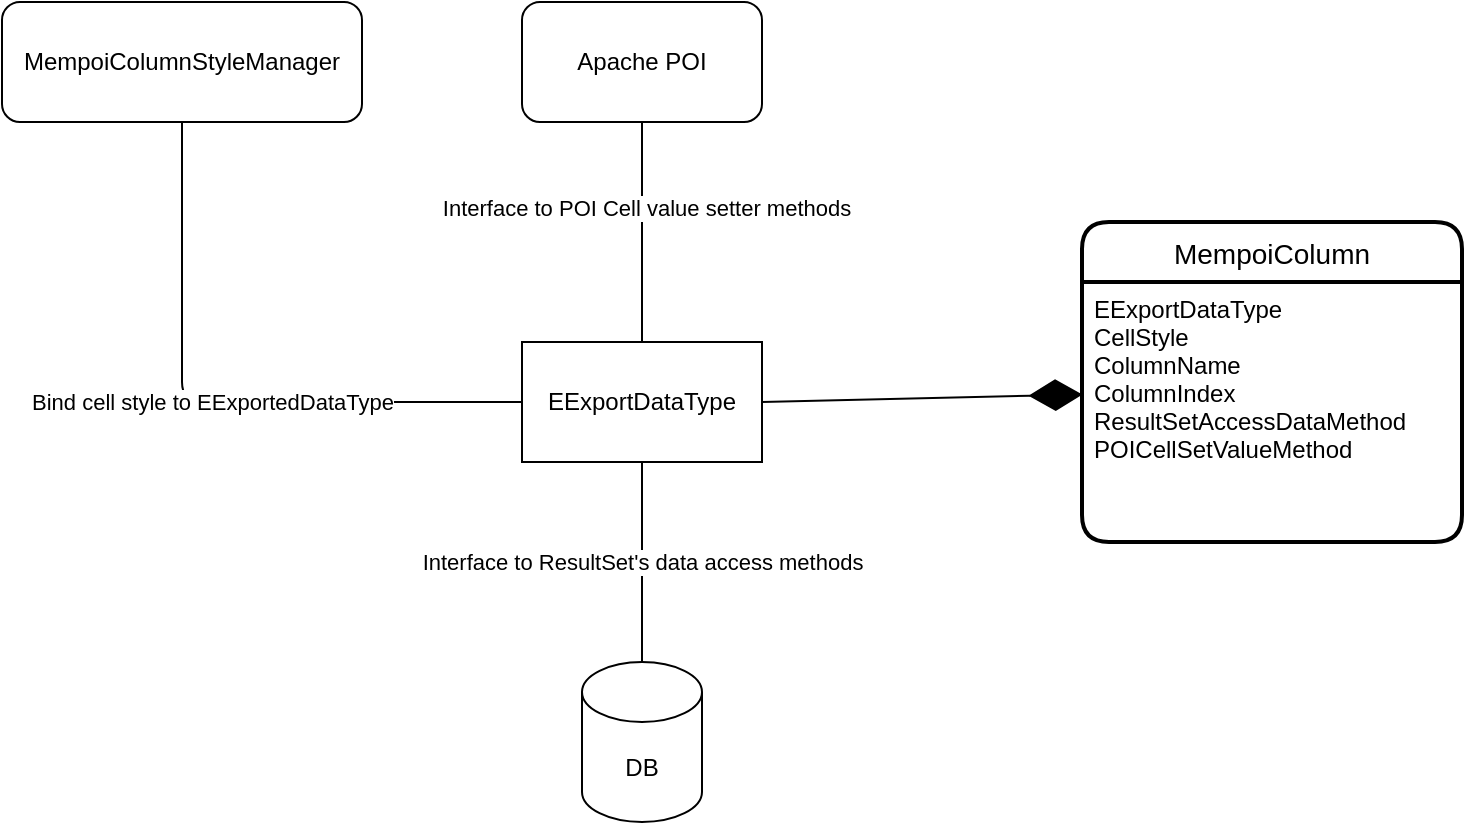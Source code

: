 <mxfile version="14.4.8" type="device"><diagram id="apaSBxygjnQsISGo2Ft5" name="Page-1"><mxGraphModel dx="1554" dy="526" grid="1" gridSize="10" guides="1" tooltips="1" connect="1" arrows="1" fold="1" page="1" pageScale="1" pageWidth="827" pageHeight="1169" math="0" shadow="0"><root><mxCell id="0"/><mxCell id="1" parent="0"/><mxCell id="JaWMfQQRuZXkVSMecL_B-1" value="Apache POI" style="rounded=1;whiteSpace=wrap;html=1;" vertex="1" parent="1"><mxGeometry x="280" y="70" width="120" height="60" as="geometry"/></mxCell><mxCell id="JaWMfQQRuZXkVSMecL_B-2" value="DB" style="shape=cylinder3;whiteSpace=wrap;html=1;boundedLbl=1;backgroundOutline=1;size=15;" vertex="1" parent="1"><mxGeometry x="310" y="400" width="60" height="80" as="geometry"/></mxCell><mxCell id="JaWMfQQRuZXkVSMecL_B-3" value="EExportDataType" style="rounded=0;whiteSpace=wrap;html=1;" vertex="1" parent="1"><mxGeometry x="280" y="240" width="120" height="60" as="geometry"/></mxCell><mxCell id="JaWMfQQRuZXkVSMecL_B-4" value="" style="endArrow=none;html=1;entryX=0.5;entryY=1;entryDx=0;entryDy=0;exitX=0.5;exitY=0;exitDx=0;exitDy=0;" edge="1" parent="1" source="JaWMfQQRuZXkVSMecL_B-3" target="JaWMfQQRuZXkVSMecL_B-1"><mxGeometry width="50" height="50" relative="1" as="geometry"><mxPoint x="150" y="330" as="sourcePoint"/><mxPoint x="200" y="280" as="targetPoint"/></mxGeometry></mxCell><mxCell id="JaWMfQQRuZXkVSMecL_B-6" value="Interface to POI Cell value setter methods" style="edgeLabel;html=1;align=center;verticalAlign=middle;resizable=0;points=[];" vertex="1" connectable="0" parent="JaWMfQQRuZXkVSMecL_B-4"><mxGeometry x="0.218" y="-2" relative="1" as="geometry"><mxPoint as="offset"/></mxGeometry></mxCell><mxCell id="JaWMfQQRuZXkVSMecL_B-5" value="Interface to ResultSet's data access methods" style="endArrow=none;html=1;entryX=0.5;entryY=1;entryDx=0;entryDy=0;exitX=0.5;exitY=0;exitDx=0;exitDy=0;exitPerimeter=0;" edge="1" parent="1" source="JaWMfQQRuZXkVSMecL_B-2" target="JaWMfQQRuZXkVSMecL_B-3"><mxGeometry width="50" height="50" relative="1" as="geometry"><mxPoint x="150" y="330" as="sourcePoint"/><mxPoint x="200" y="280" as="targetPoint"/></mxGeometry></mxCell><mxCell id="JaWMfQQRuZXkVSMecL_B-7" value="MempoiColumnStyleManager" style="rounded=1;whiteSpace=wrap;html=1;" vertex="1" parent="1"><mxGeometry x="20" y="70" width="180" height="60" as="geometry"/></mxCell><mxCell id="JaWMfQQRuZXkVSMecL_B-8" value="Bind cell style to EExportedDataType" style="endArrow=none;html=1;exitX=0.5;exitY=1;exitDx=0;exitDy=0;entryX=0;entryY=0.5;entryDx=0;entryDy=0;" edge="1" parent="1" source="JaWMfQQRuZXkVSMecL_B-7" target="JaWMfQQRuZXkVSMecL_B-3"><mxGeometry width="50" height="50" relative="1" as="geometry"><mxPoint x="320" y="330" as="sourcePoint"/><mxPoint x="370" y="280" as="targetPoint"/><Array as="points"><mxPoint x="110" y="270"/></Array></mxGeometry></mxCell><mxCell id="JaWMfQQRuZXkVSMecL_B-10" value="MempoiColumn" style="swimlane;childLayout=stackLayout;horizontal=1;startSize=30;horizontalStack=0;rounded=1;fontSize=14;fontStyle=0;strokeWidth=2;resizeParent=0;resizeLast=1;shadow=0;dashed=0;align=center;" vertex="1" parent="1"><mxGeometry x="560" y="180" width="190" height="160" as="geometry"/></mxCell><mxCell id="JaWMfQQRuZXkVSMecL_B-11" value="EExportDataType&#10;CellStyle&#10;ColumnName&#10;ColumnIndex&#10;ResultSetAccessDataMethod&#10;POICellSetValueMethod" style="align=left;strokeColor=none;fillColor=none;spacingLeft=4;fontSize=12;verticalAlign=top;resizable=0;rotatable=0;part=1;" vertex="1" parent="JaWMfQQRuZXkVSMecL_B-10"><mxGeometry y="30" width="190" height="130" as="geometry"/></mxCell><mxCell id="JaWMfQQRuZXkVSMecL_B-12" value="" style="endArrow=diamondThin;endFill=1;endSize=24;html=1;exitX=1;exitY=0.5;exitDx=0;exitDy=0;entryX=0.001;entryY=0.433;entryDx=0;entryDy=0;entryPerimeter=0;" edge="1" parent="1" source="JaWMfQQRuZXkVSMecL_B-3" target="JaWMfQQRuZXkVSMecL_B-11"><mxGeometry width="160" relative="1" as="geometry"><mxPoint x="260" y="300" as="sourcePoint"/><mxPoint x="520" y="267" as="targetPoint"/></mxGeometry></mxCell></root></mxGraphModel></diagram></mxfile>
